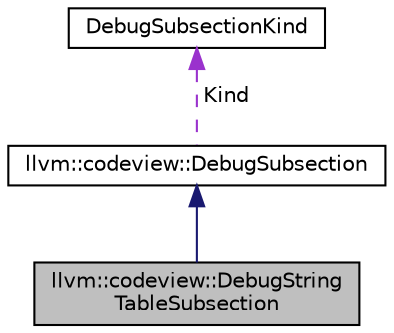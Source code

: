 digraph "llvm::codeview::DebugStringTableSubsection"
{
 // LATEX_PDF_SIZE
  bgcolor="transparent";
  edge [fontname="Helvetica",fontsize="10",labelfontname="Helvetica",labelfontsize="10"];
  node [fontname="Helvetica",fontsize="10",shape="box"];
  Node1 [label="llvm::codeview::DebugString\lTableSubsection",height=0.2,width=0.4,color="black", fillcolor="grey75", style="filled", fontcolor="black",tooltip="Represents a read-write view of a CodeView string table."];
  Node2 -> Node1 [dir="back",color="midnightblue",fontsize="10",style="solid",fontname="Helvetica"];
  Node2 [label="llvm::codeview::DebugSubsection",height=0.2,width=0.4,color="black",URL="$classllvm_1_1codeview_1_1DebugSubsection.html",tooltip=" "];
  Node3 -> Node2 [dir="back",color="darkorchid3",fontsize="10",style="dashed",label=" Kind" ,fontname="Helvetica"];
  Node3 [label="DebugSubsectionKind",height=0.2,width=0.4,color="black",tooltip=" "];
}
